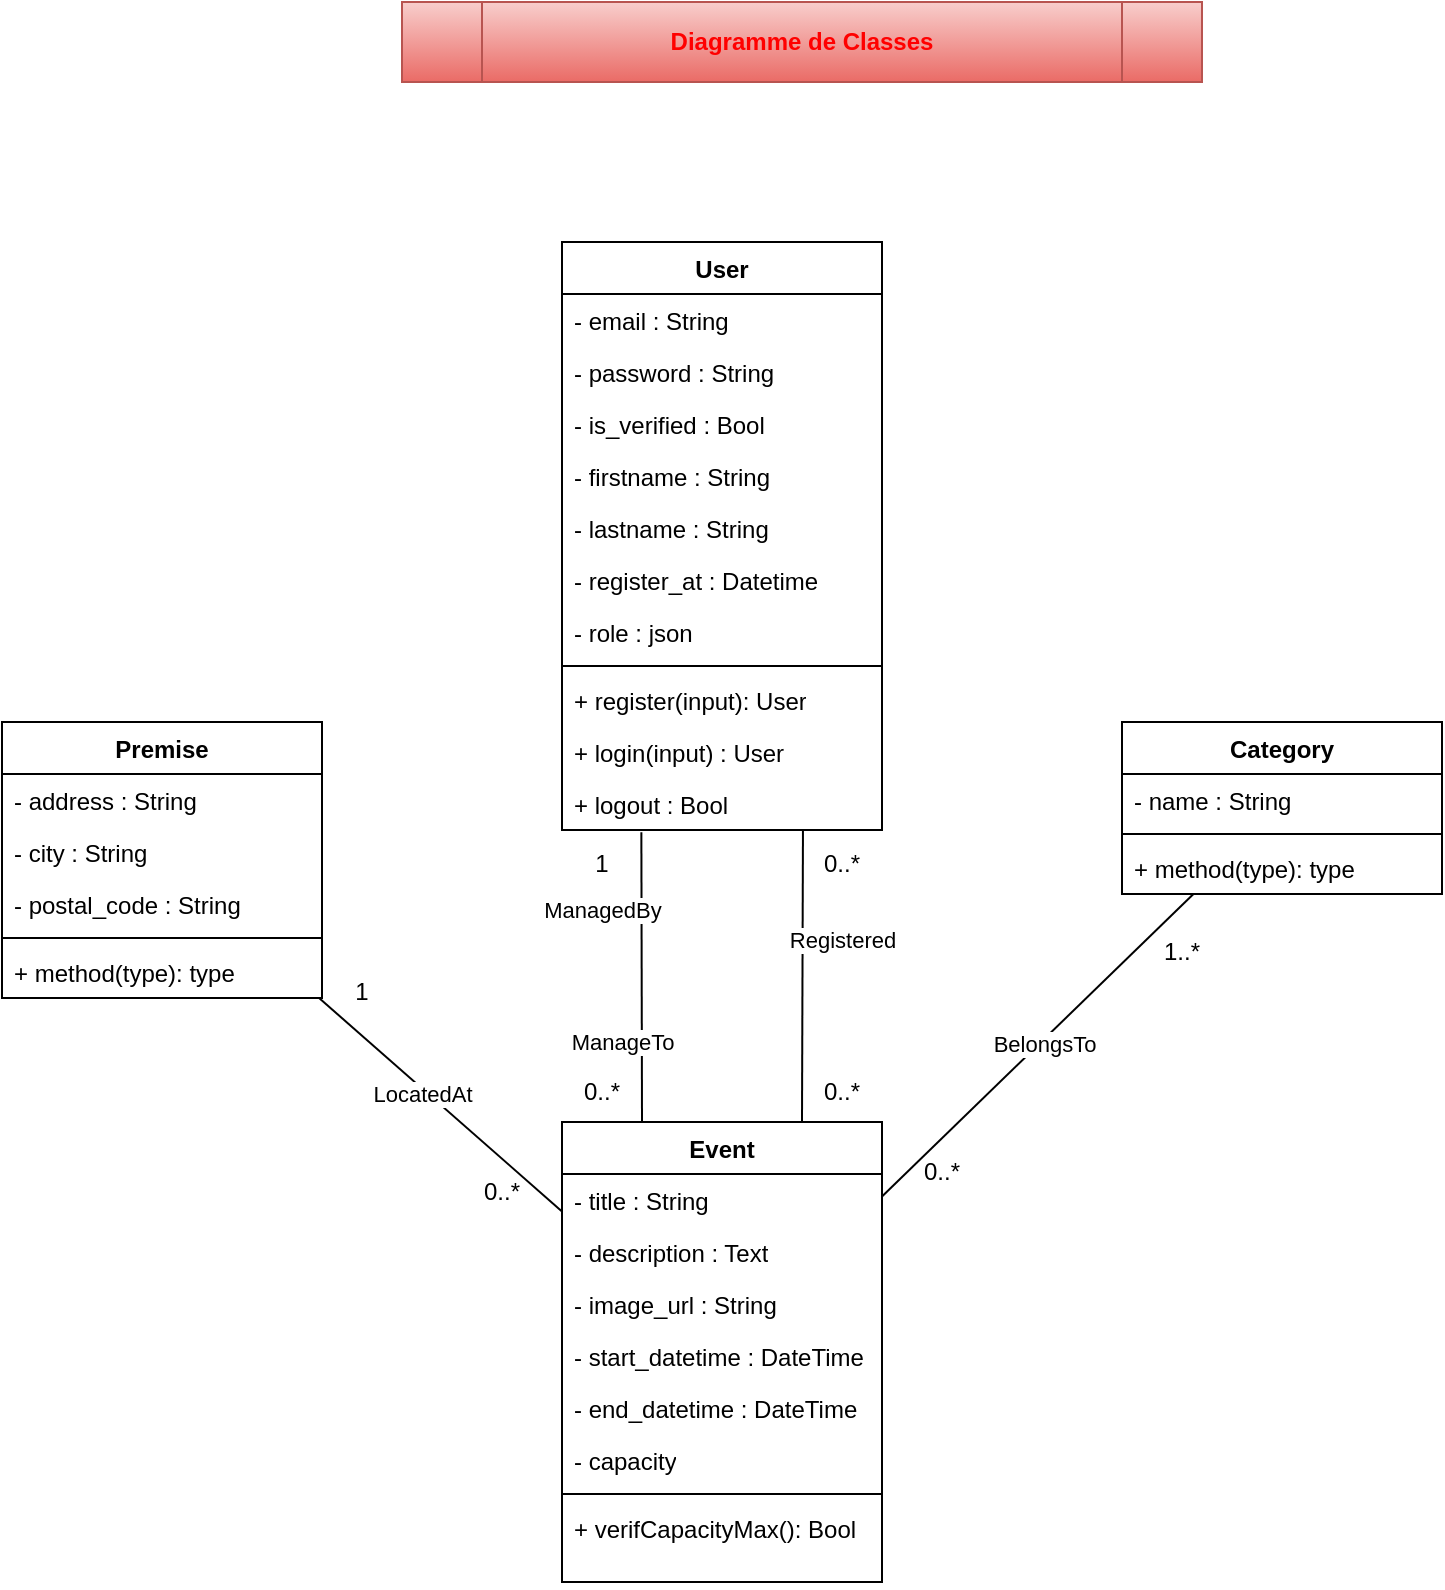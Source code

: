 <mxfile version="28.2.5">
  <diagram name="Page-1" id="PCsEB7HsUW_G8YdbMCWA">
    <mxGraphModel dx="983" dy="518" grid="1" gridSize="10" guides="1" tooltips="1" connect="1" arrows="1" fold="1" page="1" pageScale="1" pageWidth="827" pageHeight="1169" math="0" shadow="0">
      <root>
        <mxCell id="0" />
        <mxCell id="1" parent="0" />
        <mxCell id="VlfzjaUwSPDD4wBWdcZH-5" value="&lt;font style=&quot;color: light-dark(rgb(255, 0, 0), rgb(237, 237, 237));&quot;&gt;&lt;b&gt;Diagramme de Classes&lt;/b&gt;&lt;/font&gt;" style="shape=process;whiteSpace=wrap;html=1;backgroundOutline=1;fillColor=#f8cecc;strokeColor=#b85450;gradientColor=#ea6b66;" vertex="1" parent="1">
          <mxGeometry x="240" y="40" width="400" height="40" as="geometry" />
        </mxCell>
        <mxCell id="VlfzjaUwSPDD4wBWdcZH-44" style="rounded=0;orthogonalLoop=1;jettySize=auto;html=1;endArrow=none;endFill=0;exitX=0.248;exitY=1.042;exitDx=0;exitDy=0;exitPerimeter=0;entryX=0.25;entryY=0;entryDx=0;entryDy=0;" edge="1" parent="1" source="VlfzjaUwSPDD4wBWdcZH-49" target="VlfzjaUwSPDD4wBWdcZH-25">
          <mxGeometry relative="1" as="geometry" />
        </mxCell>
        <mxCell id="VlfzjaUwSPDD4wBWdcZH-61" value="ManageTo" style="edgeLabel;html=1;align=center;verticalAlign=middle;resizable=0;points=[];" vertex="1" connectable="0" parent="VlfzjaUwSPDD4wBWdcZH-44">
          <mxGeometry x="-0.096" relative="1" as="geometry">
            <mxPoint x="-10" y="39" as="offset" />
          </mxGeometry>
        </mxCell>
        <mxCell id="VlfzjaUwSPDD4wBWdcZH-63" value="ManagedBy" style="edgeLabel;html=1;align=center;verticalAlign=middle;resizable=0;points=[];" vertex="1" connectable="0" parent="VlfzjaUwSPDD4wBWdcZH-44">
          <mxGeometry x="-0.467" y="-1" relative="1" as="geometry">
            <mxPoint x="-19" as="offset" />
          </mxGeometry>
        </mxCell>
        <mxCell id="VlfzjaUwSPDD4wBWdcZH-15" value="User" style="swimlane;fontStyle=1;align=center;verticalAlign=top;childLayout=stackLayout;horizontal=1;startSize=26;horizontalStack=0;resizeParent=1;resizeParentMax=0;resizeLast=0;collapsible=1;marginBottom=0;whiteSpace=wrap;html=1;" vertex="1" parent="1">
          <mxGeometry x="320" y="160" width="160" height="294" as="geometry" />
        </mxCell>
        <mxCell id="VlfzjaUwSPDD4wBWdcZH-16" value="- email : String" style="text;strokeColor=none;fillColor=none;align=left;verticalAlign=top;spacingLeft=4;spacingRight=4;overflow=hidden;rotatable=0;points=[[0,0.5],[1,0.5]];portConstraint=eastwest;whiteSpace=wrap;html=1;" vertex="1" parent="VlfzjaUwSPDD4wBWdcZH-15">
          <mxGeometry y="26" width="160" height="26" as="geometry" />
        </mxCell>
        <mxCell id="VlfzjaUwSPDD4wBWdcZH-20" value="- password : String" style="text;strokeColor=none;fillColor=none;align=left;verticalAlign=top;spacingLeft=4;spacingRight=4;overflow=hidden;rotatable=0;points=[[0,0.5],[1,0.5]];portConstraint=eastwest;whiteSpace=wrap;html=1;" vertex="1" parent="VlfzjaUwSPDD4wBWdcZH-15">
          <mxGeometry y="52" width="160" height="26" as="geometry" />
        </mxCell>
        <mxCell id="VlfzjaUwSPDD4wBWdcZH-19" value="- is_verified : Bool" style="text;strokeColor=none;fillColor=none;align=left;verticalAlign=top;spacingLeft=4;spacingRight=4;overflow=hidden;rotatable=0;points=[[0,0.5],[1,0.5]];portConstraint=eastwest;whiteSpace=wrap;html=1;" vertex="1" parent="VlfzjaUwSPDD4wBWdcZH-15">
          <mxGeometry y="78" width="160" height="26" as="geometry" />
        </mxCell>
        <mxCell id="VlfzjaUwSPDD4wBWdcZH-21" value="- firstname : String" style="text;strokeColor=none;fillColor=none;align=left;verticalAlign=top;spacingLeft=4;spacingRight=4;overflow=hidden;rotatable=0;points=[[0,0.5],[1,0.5]];portConstraint=eastwest;whiteSpace=wrap;html=1;" vertex="1" parent="VlfzjaUwSPDD4wBWdcZH-15">
          <mxGeometry y="104" width="160" height="26" as="geometry" />
        </mxCell>
        <mxCell id="VlfzjaUwSPDD4wBWdcZH-22" value="- lastname : String" style="text;strokeColor=none;fillColor=none;align=left;verticalAlign=top;spacingLeft=4;spacingRight=4;overflow=hidden;rotatable=0;points=[[0,0.5],[1,0.5]];portConstraint=eastwest;whiteSpace=wrap;html=1;" vertex="1" parent="VlfzjaUwSPDD4wBWdcZH-15">
          <mxGeometry y="130" width="160" height="26" as="geometry" />
        </mxCell>
        <mxCell id="VlfzjaUwSPDD4wBWdcZH-23" value="- register_at : Datetime" style="text;strokeColor=none;fillColor=none;align=left;verticalAlign=top;spacingLeft=4;spacingRight=4;overflow=hidden;rotatable=0;points=[[0,0.5],[1,0.5]];portConstraint=eastwest;whiteSpace=wrap;html=1;" vertex="1" parent="VlfzjaUwSPDD4wBWdcZH-15">
          <mxGeometry y="156" width="160" height="26" as="geometry" />
        </mxCell>
        <mxCell id="VlfzjaUwSPDD4wBWdcZH-24" value="- role : json" style="text;strokeColor=none;fillColor=none;align=left;verticalAlign=top;spacingLeft=4;spacingRight=4;overflow=hidden;rotatable=0;points=[[0,0.5],[1,0.5]];portConstraint=eastwest;whiteSpace=wrap;html=1;" vertex="1" parent="VlfzjaUwSPDD4wBWdcZH-15">
          <mxGeometry y="182" width="160" height="26" as="geometry" />
        </mxCell>
        <mxCell id="VlfzjaUwSPDD4wBWdcZH-17" value="" style="line;strokeWidth=1;fillColor=none;align=left;verticalAlign=middle;spacingTop=-1;spacingLeft=3;spacingRight=3;rotatable=0;labelPosition=right;points=[];portConstraint=eastwest;strokeColor=inherit;" vertex="1" parent="VlfzjaUwSPDD4wBWdcZH-15">
          <mxGeometry y="208" width="160" height="8" as="geometry" />
        </mxCell>
        <mxCell id="VlfzjaUwSPDD4wBWdcZH-18" value="+ register(input): User" style="text;strokeColor=none;fillColor=none;align=left;verticalAlign=top;spacingLeft=4;spacingRight=4;overflow=hidden;rotatable=0;points=[[0,0.5],[1,0.5]];portConstraint=eastwest;whiteSpace=wrap;html=1;" vertex="1" parent="VlfzjaUwSPDD4wBWdcZH-15">
          <mxGeometry y="216" width="160" height="26" as="geometry" />
        </mxCell>
        <mxCell id="VlfzjaUwSPDD4wBWdcZH-48" value="+ login(input) : User" style="text;strokeColor=none;fillColor=none;align=left;verticalAlign=top;spacingLeft=4;spacingRight=4;overflow=hidden;rotatable=0;points=[[0,0.5],[1,0.5]];portConstraint=eastwest;whiteSpace=wrap;html=1;" vertex="1" parent="VlfzjaUwSPDD4wBWdcZH-15">
          <mxGeometry y="242" width="160" height="26" as="geometry" />
        </mxCell>
        <mxCell id="VlfzjaUwSPDD4wBWdcZH-49" value="+ logout : Bool" style="text;strokeColor=none;fillColor=none;align=left;verticalAlign=top;spacingLeft=4;spacingRight=4;overflow=hidden;rotatable=0;points=[[0,0.5],[1,0.5]];portConstraint=eastwest;whiteSpace=wrap;html=1;" vertex="1" parent="VlfzjaUwSPDD4wBWdcZH-15">
          <mxGeometry y="268" width="160" height="26" as="geometry" />
        </mxCell>
        <mxCell id="VlfzjaUwSPDD4wBWdcZH-25" value="Event" style="swimlane;fontStyle=1;align=center;verticalAlign=top;childLayout=stackLayout;horizontal=1;startSize=26;horizontalStack=0;resizeParent=1;resizeParentMax=0;resizeLast=0;collapsible=1;marginBottom=0;whiteSpace=wrap;html=1;" vertex="1" parent="1">
          <mxGeometry x="320" y="600" width="160" height="230" as="geometry" />
        </mxCell>
        <mxCell id="VlfzjaUwSPDD4wBWdcZH-26" value="- title : String" style="text;strokeColor=none;fillColor=none;align=left;verticalAlign=top;spacingLeft=4;spacingRight=4;overflow=hidden;rotatable=0;points=[[0,0.5],[1,0.5]];portConstraint=eastwest;whiteSpace=wrap;html=1;" vertex="1" parent="VlfzjaUwSPDD4wBWdcZH-25">
          <mxGeometry y="26" width="160" height="26" as="geometry" />
        </mxCell>
        <mxCell id="VlfzjaUwSPDD4wBWdcZH-31" value="- description : Text" style="text;strokeColor=none;fillColor=none;align=left;verticalAlign=top;spacingLeft=4;spacingRight=4;overflow=hidden;rotatable=0;points=[[0,0.5],[1,0.5]];portConstraint=eastwest;whiteSpace=wrap;html=1;" vertex="1" parent="VlfzjaUwSPDD4wBWdcZH-25">
          <mxGeometry y="52" width="160" height="26" as="geometry" />
        </mxCell>
        <mxCell id="VlfzjaUwSPDD4wBWdcZH-32" value="- image_url : String" style="text;strokeColor=none;fillColor=none;align=left;verticalAlign=top;spacingLeft=4;spacingRight=4;overflow=hidden;rotatable=0;points=[[0,0.5],[1,0.5]];portConstraint=eastwest;whiteSpace=wrap;html=1;" vertex="1" parent="VlfzjaUwSPDD4wBWdcZH-25">
          <mxGeometry y="78" width="160" height="26" as="geometry" />
        </mxCell>
        <mxCell id="VlfzjaUwSPDD4wBWdcZH-30" value="- start_datetime : DateTime" style="text;strokeColor=none;fillColor=none;align=left;verticalAlign=top;spacingLeft=4;spacingRight=4;overflow=hidden;rotatable=0;points=[[0,0.5],[1,0.5]];portConstraint=eastwest;whiteSpace=wrap;html=1;" vertex="1" parent="VlfzjaUwSPDD4wBWdcZH-25">
          <mxGeometry y="104" width="160" height="26" as="geometry" />
        </mxCell>
        <mxCell id="VlfzjaUwSPDD4wBWdcZH-29" value="- end_datetime : DateTime" style="text;strokeColor=none;fillColor=none;align=left;verticalAlign=top;spacingLeft=4;spacingRight=4;overflow=hidden;rotatable=0;points=[[0,0.5],[1,0.5]];portConstraint=eastwest;whiteSpace=wrap;html=1;" vertex="1" parent="VlfzjaUwSPDD4wBWdcZH-25">
          <mxGeometry y="130" width="160" height="26" as="geometry" />
        </mxCell>
        <mxCell id="VlfzjaUwSPDD4wBWdcZH-66" value="- capacity" style="text;strokeColor=none;fillColor=none;align=left;verticalAlign=top;spacingLeft=4;spacingRight=4;overflow=hidden;rotatable=0;points=[[0,0.5],[1,0.5]];portConstraint=eastwest;whiteSpace=wrap;html=1;" vertex="1" parent="VlfzjaUwSPDD4wBWdcZH-25">
          <mxGeometry y="156" width="160" height="26" as="geometry" />
        </mxCell>
        <mxCell id="VlfzjaUwSPDD4wBWdcZH-27" value="" style="line;strokeWidth=1;fillColor=none;align=left;verticalAlign=middle;spacingTop=-1;spacingLeft=3;spacingRight=3;rotatable=0;labelPosition=right;points=[];portConstraint=eastwest;strokeColor=inherit;" vertex="1" parent="VlfzjaUwSPDD4wBWdcZH-25">
          <mxGeometry y="182" width="160" height="8" as="geometry" />
        </mxCell>
        <mxCell id="VlfzjaUwSPDD4wBWdcZH-28" value="+ verifCapacityMax(): Bool" style="text;strokeColor=none;fillColor=none;align=left;verticalAlign=top;spacingLeft=4;spacingRight=4;overflow=hidden;rotatable=0;points=[[0,0.5],[1,0.5]];portConstraint=eastwest;whiteSpace=wrap;html=1;" vertex="1" parent="VlfzjaUwSPDD4wBWdcZH-25">
          <mxGeometry y="190" width="160" height="40" as="geometry" />
        </mxCell>
        <mxCell id="VlfzjaUwSPDD4wBWdcZH-46" style="rounded=0;orthogonalLoop=1;jettySize=auto;html=1;endArrow=none;endFill=0;" edge="1" parent="1" source="VlfzjaUwSPDD4wBWdcZH-33" target="VlfzjaUwSPDD4wBWdcZH-25">
          <mxGeometry relative="1" as="geometry" />
        </mxCell>
        <mxCell id="VlfzjaUwSPDD4wBWdcZH-62" value="BelongsTo" style="edgeLabel;html=1;align=center;verticalAlign=middle;resizable=0;points=[];" vertex="1" connectable="0" parent="VlfzjaUwSPDD4wBWdcZH-46">
          <mxGeometry x="0.441" y="1" relative="1" as="geometry">
            <mxPoint x="37" y="-35" as="offset" />
          </mxGeometry>
        </mxCell>
        <mxCell id="VlfzjaUwSPDD4wBWdcZH-33" value="Category" style="swimlane;fontStyle=1;align=center;verticalAlign=top;childLayout=stackLayout;horizontal=1;startSize=26;horizontalStack=0;resizeParent=1;resizeParentMax=0;resizeLast=0;collapsible=1;marginBottom=0;whiteSpace=wrap;html=1;" vertex="1" parent="1">
          <mxGeometry x="600" y="400" width="160" height="86" as="geometry" />
        </mxCell>
        <mxCell id="VlfzjaUwSPDD4wBWdcZH-34" value="- name : String" style="text;strokeColor=none;fillColor=none;align=left;verticalAlign=top;spacingLeft=4;spacingRight=4;overflow=hidden;rotatable=0;points=[[0,0.5],[1,0.5]];portConstraint=eastwest;whiteSpace=wrap;html=1;" vertex="1" parent="VlfzjaUwSPDD4wBWdcZH-33">
          <mxGeometry y="26" width="160" height="26" as="geometry" />
        </mxCell>
        <mxCell id="VlfzjaUwSPDD4wBWdcZH-35" value="" style="line;strokeWidth=1;fillColor=none;align=left;verticalAlign=middle;spacingTop=-1;spacingLeft=3;spacingRight=3;rotatable=0;labelPosition=right;points=[];portConstraint=eastwest;strokeColor=inherit;" vertex="1" parent="VlfzjaUwSPDD4wBWdcZH-33">
          <mxGeometry y="52" width="160" height="8" as="geometry" />
        </mxCell>
        <mxCell id="VlfzjaUwSPDD4wBWdcZH-36" value="+ method(type): type" style="text;strokeColor=none;fillColor=none;align=left;verticalAlign=top;spacingLeft=4;spacingRight=4;overflow=hidden;rotatable=0;points=[[0,0.5],[1,0.5]];portConstraint=eastwest;whiteSpace=wrap;html=1;" vertex="1" parent="VlfzjaUwSPDD4wBWdcZH-33">
          <mxGeometry y="60" width="160" height="26" as="geometry" />
        </mxCell>
        <mxCell id="VlfzjaUwSPDD4wBWdcZH-47" style="rounded=0;orthogonalLoop=1;jettySize=auto;html=1;endArrow=none;endFill=0;" edge="1" parent="1" source="VlfzjaUwSPDD4wBWdcZH-37" target="VlfzjaUwSPDD4wBWdcZH-25">
          <mxGeometry relative="1" as="geometry" />
        </mxCell>
        <mxCell id="VlfzjaUwSPDD4wBWdcZH-65" value="LocatedAt" style="edgeLabel;html=1;align=center;verticalAlign=middle;resizable=0;points=[];" vertex="1" connectable="0" parent="VlfzjaUwSPDD4wBWdcZH-47">
          <mxGeometry x="-0.139" y="-2" relative="1" as="geometry">
            <mxPoint as="offset" />
          </mxGeometry>
        </mxCell>
        <mxCell id="VlfzjaUwSPDD4wBWdcZH-37" value="Premise" style="swimlane;fontStyle=1;align=center;verticalAlign=top;childLayout=stackLayout;horizontal=1;startSize=26;horizontalStack=0;resizeParent=1;resizeParentMax=0;resizeLast=0;collapsible=1;marginBottom=0;whiteSpace=wrap;html=1;" vertex="1" parent="1">
          <mxGeometry x="40" y="400" width="160" height="138" as="geometry" />
        </mxCell>
        <mxCell id="VlfzjaUwSPDD4wBWdcZH-38" value="- address : String" style="text;strokeColor=none;fillColor=none;align=left;verticalAlign=top;spacingLeft=4;spacingRight=4;overflow=hidden;rotatable=0;points=[[0,0.5],[1,0.5]];portConstraint=eastwest;whiteSpace=wrap;html=1;" vertex="1" parent="VlfzjaUwSPDD4wBWdcZH-37">
          <mxGeometry y="26" width="160" height="26" as="geometry" />
        </mxCell>
        <mxCell id="VlfzjaUwSPDD4wBWdcZH-43" value="- city : String" style="text;strokeColor=none;fillColor=none;align=left;verticalAlign=top;spacingLeft=4;spacingRight=4;overflow=hidden;rotatable=0;points=[[0,0.5],[1,0.5]];portConstraint=eastwest;whiteSpace=wrap;html=1;" vertex="1" parent="VlfzjaUwSPDD4wBWdcZH-37">
          <mxGeometry y="52" width="160" height="26" as="geometry" />
        </mxCell>
        <mxCell id="VlfzjaUwSPDD4wBWdcZH-42" value="- postal_code : String" style="text;strokeColor=none;fillColor=none;align=left;verticalAlign=top;spacingLeft=4;spacingRight=4;overflow=hidden;rotatable=0;points=[[0,0.5],[1,0.5]];portConstraint=eastwest;whiteSpace=wrap;html=1;" vertex="1" parent="VlfzjaUwSPDD4wBWdcZH-37">
          <mxGeometry y="78" width="160" height="26" as="geometry" />
        </mxCell>
        <mxCell id="VlfzjaUwSPDD4wBWdcZH-39" value="" style="line;strokeWidth=1;fillColor=none;align=left;verticalAlign=middle;spacingTop=-1;spacingLeft=3;spacingRight=3;rotatable=0;labelPosition=right;points=[];portConstraint=eastwest;strokeColor=inherit;" vertex="1" parent="VlfzjaUwSPDD4wBWdcZH-37">
          <mxGeometry y="104" width="160" height="8" as="geometry" />
        </mxCell>
        <mxCell id="VlfzjaUwSPDD4wBWdcZH-40" value="+ method(type): type" style="text;strokeColor=none;fillColor=none;align=left;verticalAlign=top;spacingLeft=4;spacingRight=4;overflow=hidden;rotatable=0;points=[[0,0.5],[1,0.5]];portConstraint=eastwest;whiteSpace=wrap;html=1;" vertex="1" parent="VlfzjaUwSPDD4wBWdcZH-37">
          <mxGeometry y="112" width="160" height="26" as="geometry" />
        </mxCell>
        <mxCell id="VlfzjaUwSPDD4wBWdcZH-51" style="rounded=0;orthogonalLoop=1;jettySize=auto;html=1;endArrow=none;endFill=0;exitX=0.753;exitY=1.016;exitDx=0;exitDy=0;exitPerimeter=0;entryX=0.75;entryY=0;entryDx=0;entryDy=0;" edge="1" parent="1" source="VlfzjaUwSPDD4wBWdcZH-49" target="VlfzjaUwSPDD4wBWdcZH-25">
          <mxGeometry relative="1" as="geometry">
            <mxPoint x="430" y="520" as="sourcePoint" />
            <mxPoint x="430" y="665" as="targetPoint" />
          </mxGeometry>
        </mxCell>
        <mxCell id="VlfzjaUwSPDD4wBWdcZH-60" value="Registered" style="edgeLabel;html=1;align=center;verticalAlign=middle;resizable=0;points=[];" vertex="1" connectable="0" parent="VlfzjaUwSPDD4wBWdcZH-51">
          <mxGeometry x="0.014" y="2" relative="1" as="geometry">
            <mxPoint x="18" y="-20" as="offset" />
          </mxGeometry>
        </mxCell>
        <mxCell id="VlfzjaUwSPDD4wBWdcZH-52" value="1..*" style="text;html=1;align=center;verticalAlign=middle;whiteSpace=wrap;rounded=0;" vertex="1" parent="1">
          <mxGeometry x="600" y="500" width="60" height="30" as="geometry" />
        </mxCell>
        <mxCell id="VlfzjaUwSPDD4wBWdcZH-53" value="0..*" style="text;html=1;align=center;verticalAlign=middle;whiteSpace=wrap;rounded=0;" vertex="1" parent="1">
          <mxGeometry x="480" y="610" width="60" height="30" as="geometry" />
        </mxCell>
        <mxCell id="VlfzjaUwSPDD4wBWdcZH-54" value="0..*" style="text;html=1;align=center;verticalAlign=middle;whiteSpace=wrap;rounded=0;" vertex="1" parent="1">
          <mxGeometry x="430" y="570" width="60" height="30" as="geometry" />
        </mxCell>
        <mxCell id="VlfzjaUwSPDD4wBWdcZH-55" value="0..*" style="text;html=1;align=center;verticalAlign=middle;whiteSpace=wrap;rounded=0;" vertex="1" parent="1">
          <mxGeometry x="430" y="456" width="60" height="30" as="geometry" />
        </mxCell>
        <mxCell id="VlfzjaUwSPDD4wBWdcZH-56" value="0..*" style="text;html=1;align=center;verticalAlign=middle;whiteSpace=wrap;rounded=0;" vertex="1" parent="1">
          <mxGeometry x="310" y="570" width="60" height="30" as="geometry" />
        </mxCell>
        <mxCell id="VlfzjaUwSPDD4wBWdcZH-57" value="1" style="text;html=1;align=center;verticalAlign=middle;whiteSpace=wrap;rounded=0;" vertex="1" parent="1">
          <mxGeometry x="310" y="456" width="60" height="30" as="geometry" />
        </mxCell>
        <mxCell id="VlfzjaUwSPDD4wBWdcZH-58" value="0..*" style="text;html=1;align=center;verticalAlign=middle;whiteSpace=wrap;rounded=0;" vertex="1" parent="1">
          <mxGeometry x="260" y="620" width="60" height="30" as="geometry" />
        </mxCell>
        <mxCell id="VlfzjaUwSPDD4wBWdcZH-59" value="1" style="text;html=1;align=center;verticalAlign=middle;whiteSpace=wrap;rounded=0;" vertex="1" parent="1">
          <mxGeometry x="190" y="520" width="60" height="30" as="geometry" />
        </mxCell>
      </root>
    </mxGraphModel>
  </diagram>
</mxfile>
